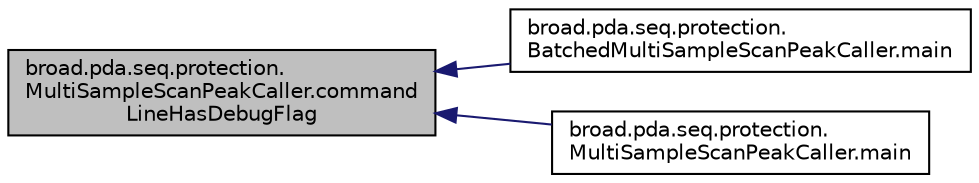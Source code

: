 digraph "broad.pda.seq.protection.MultiSampleScanPeakCaller.commandLineHasDebugFlag"
{
  edge [fontname="Helvetica",fontsize="10",labelfontname="Helvetica",labelfontsize="10"];
  node [fontname="Helvetica",fontsize="10",shape=record];
  rankdir="LR";
  Node1 [label="broad.pda.seq.protection.\lMultiSampleScanPeakCaller.command\lLineHasDebugFlag",height=0.2,width=0.4,color="black", fillcolor="grey75", style="filled" fontcolor="black"];
  Node1 -> Node2 [dir="back",color="midnightblue",fontsize="10",style="solid",fontname="Helvetica"];
  Node2 [label="broad.pda.seq.protection.\lBatchedMultiSampleScanPeakCaller.main",height=0.2,width=0.4,color="black", fillcolor="white", style="filled",URL="$classbroad_1_1pda_1_1seq_1_1protection_1_1_batched_multi_sample_scan_peak_caller.html#a67eab2bdc03b1ac2718fd5c3482af7c4"];
  Node1 -> Node3 [dir="back",color="midnightblue",fontsize="10",style="solid",fontname="Helvetica"];
  Node3 [label="broad.pda.seq.protection.\lMultiSampleScanPeakCaller.main",height=0.2,width=0.4,color="black", fillcolor="white", style="filled",URL="$classbroad_1_1pda_1_1seq_1_1protection_1_1_multi_sample_scan_peak_caller.html#addead88839c9c7cbc25017192076424e"];
}
